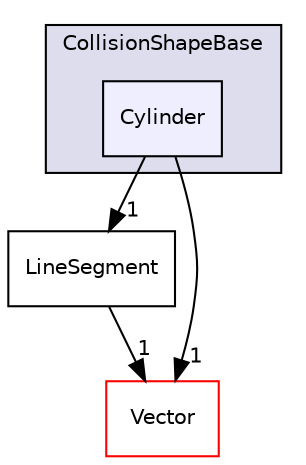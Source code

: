 digraph "C:/HAL/PG関係/03_作成プログラム/03_HAL授業/就職作品/Project/source/04_Tool/Component/Collision/CollisionBase/CollisionObject/CollisionShapeBase/Cylinder" {
  compound=true
  node [ fontsize="10", fontname="Helvetica"];
  edge [ labelfontsize="10", labelfontname="Helvetica"];
  subgraph clusterdir_37f05b902c9752e817f88d9d1c5bcf13 {
    graph [ bgcolor="#ddddee", pencolor="black", label="CollisionShapeBase" fontname="Helvetica", fontsize="10", URL="dir_37f05b902c9752e817f88d9d1c5bcf13.html"]
  dir_148fc9b384c207de1ae78317ea6b6ae2 [shape=box, label="Cylinder", style="filled", fillcolor="#eeeeff", pencolor="black", URL="dir_148fc9b384c207de1ae78317ea6b6ae2.html"];
  }
  dir_7a46223c1985314db5830c389e570cb5 [shape=box label="LineSegment" URL="dir_7a46223c1985314db5830c389e570cb5.html"];
  dir_e5c1ae2f1092e95ef2033dbd3d9e326c [shape=box label="Vector" fillcolor="white" style="filled" color="red" URL="dir_e5c1ae2f1092e95ef2033dbd3d9e326c.html"];
  dir_148fc9b384c207de1ae78317ea6b6ae2->dir_7a46223c1985314db5830c389e570cb5 [headlabel="1", labeldistance=1.5 headhref="dir_000088_000089.html"];
  dir_148fc9b384c207de1ae78317ea6b6ae2->dir_e5c1ae2f1092e95ef2033dbd3d9e326c [headlabel="1", labeldistance=1.5 headhref="dir_000088_000149.html"];
  dir_7a46223c1985314db5830c389e570cb5->dir_e5c1ae2f1092e95ef2033dbd3d9e326c [headlabel="1", labeldistance=1.5 headhref="dir_000089_000149.html"];
}
